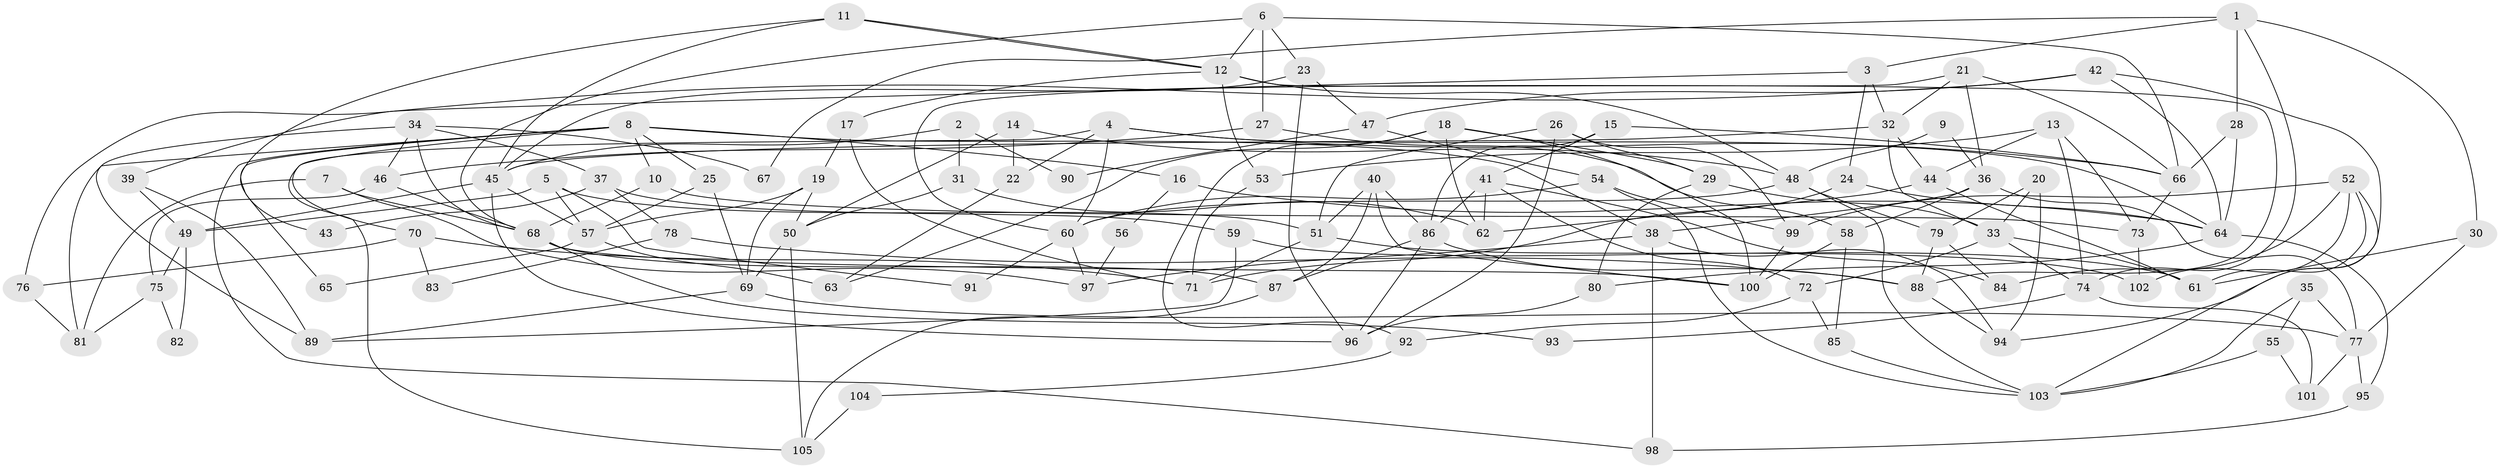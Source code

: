 // Generated by graph-tools (version 1.1) at 2025/35/03/09/25 02:35:55]
// undirected, 105 vertices, 210 edges
graph export_dot {
graph [start="1"]
  node [color=gray90,style=filled];
  1;
  2;
  3;
  4;
  5;
  6;
  7;
  8;
  9;
  10;
  11;
  12;
  13;
  14;
  15;
  16;
  17;
  18;
  19;
  20;
  21;
  22;
  23;
  24;
  25;
  26;
  27;
  28;
  29;
  30;
  31;
  32;
  33;
  34;
  35;
  36;
  37;
  38;
  39;
  40;
  41;
  42;
  43;
  44;
  45;
  46;
  47;
  48;
  49;
  50;
  51;
  52;
  53;
  54;
  55;
  56;
  57;
  58;
  59;
  60;
  61;
  62;
  63;
  64;
  65;
  66;
  67;
  68;
  69;
  70;
  71;
  72;
  73;
  74;
  75;
  76;
  77;
  78;
  79;
  80;
  81;
  82;
  83;
  84;
  85;
  86;
  87;
  88;
  89;
  90;
  91;
  92;
  93;
  94;
  95;
  96;
  97;
  98;
  99;
  100;
  101;
  102;
  103;
  104;
  105;
  1 -- 30;
  1 -- 3;
  1 -- 28;
  1 -- 67;
  1 -- 74;
  2 -- 31;
  2 -- 45;
  2 -- 90;
  3 -- 24;
  3 -- 32;
  3 -- 39;
  4 -- 66;
  4 -- 64;
  4 -- 22;
  4 -- 60;
  4 -- 105;
  5 -- 51;
  5 -- 57;
  5 -- 49;
  5 -- 91;
  6 -- 66;
  6 -- 68;
  6 -- 12;
  6 -- 23;
  6 -- 27;
  7 -- 81;
  7 -- 68;
  7 -- 97;
  8 -- 38;
  8 -- 10;
  8 -- 16;
  8 -- 25;
  8 -- 65;
  8 -- 70;
  8 -- 81;
  8 -- 98;
  9 -- 48;
  9 -- 36;
  10 -- 73;
  10 -- 68;
  11 -- 12;
  11 -- 12;
  11 -- 45;
  11 -- 43;
  12 -- 17;
  12 -- 48;
  12 -- 53;
  12 -- 88;
  13 -- 44;
  13 -- 53;
  13 -- 73;
  13 -- 74;
  14 -- 48;
  14 -- 50;
  14 -- 22;
  15 -- 66;
  15 -- 86;
  15 -- 41;
  16 -- 64;
  16 -- 56;
  17 -- 19;
  17 -- 71;
  18 -- 100;
  18 -- 62;
  18 -- 29;
  18 -- 63;
  18 -- 92;
  19 -- 57;
  19 -- 69;
  19 -- 50;
  20 -- 94;
  20 -- 79;
  20 -- 33;
  21 -- 36;
  21 -- 32;
  21 -- 60;
  21 -- 66;
  22 -- 63;
  23 -- 96;
  23 -- 45;
  23 -- 47;
  24 -- 64;
  24 -- 71;
  25 -- 69;
  25 -- 57;
  26 -- 29;
  26 -- 96;
  26 -- 51;
  26 -- 99;
  27 -- 46;
  27 -- 58;
  28 -- 66;
  28 -- 64;
  29 -- 33;
  29 -- 80;
  30 -- 61;
  30 -- 77;
  31 -- 62;
  31 -- 50;
  32 -- 45;
  32 -- 33;
  32 -- 44;
  33 -- 74;
  33 -- 61;
  33 -- 72;
  34 -- 68;
  34 -- 46;
  34 -- 37;
  34 -- 67;
  34 -- 89;
  35 -- 103;
  35 -- 55;
  35 -- 77;
  36 -- 38;
  36 -- 77;
  36 -- 58;
  37 -- 59;
  37 -- 43;
  37 -- 78;
  38 -- 97;
  38 -- 94;
  38 -- 98;
  39 -- 49;
  39 -- 89;
  40 -- 87;
  40 -- 100;
  40 -- 51;
  40 -- 86;
  41 -- 72;
  41 -- 62;
  41 -- 84;
  41 -- 86;
  42 -- 64;
  42 -- 47;
  42 -- 76;
  42 -- 94;
  44 -- 61;
  44 -- 62;
  45 -- 57;
  45 -- 49;
  45 -- 96;
  46 -- 68;
  46 -- 75;
  47 -- 54;
  47 -- 90;
  48 -- 60;
  48 -- 79;
  48 -- 103;
  49 -- 75;
  49 -- 82;
  50 -- 69;
  50 -- 105;
  51 -- 71;
  51 -- 102;
  52 -- 103;
  52 -- 84;
  52 -- 61;
  52 -- 99;
  52 -- 102;
  53 -- 71;
  54 -- 99;
  54 -- 60;
  54 -- 103;
  55 -- 103;
  55 -- 101;
  56 -- 97;
  57 -- 63;
  57 -- 65;
  58 -- 85;
  58 -- 100;
  59 -- 61;
  59 -- 89;
  60 -- 91;
  60 -- 97;
  64 -- 80;
  64 -- 95;
  66 -- 73;
  68 -- 87;
  68 -- 100;
  68 -- 93;
  69 -- 89;
  69 -- 77;
  70 -- 71;
  70 -- 76;
  70 -- 83;
  72 -- 85;
  72 -- 92;
  73 -- 102;
  74 -- 93;
  74 -- 101;
  75 -- 81;
  75 -- 82;
  76 -- 81;
  77 -- 95;
  77 -- 101;
  78 -- 88;
  78 -- 83;
  79 -- 88;
  79 -- 84;
  80 -- 96;
  85 -- 103;
  86 -- 87;
  86 -- 88;
  86 -- 96;
  87 -- 105;
  88 -- 94;
  92 -- 104;
  95 -- 98;
  99 -- 100;
  104 -- 105;
}
